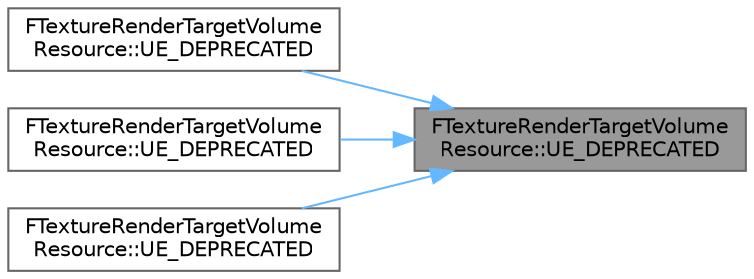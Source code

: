 digraph "FTextureRenderTargetVolumeResource::UE_DEPRECATED"
{
 // INTERACTIVE_SVG=YES
 // LATEX_PDF_SIZE
  bgcolor="transparent";
  edge [fontname=Helvetica,fontsize=10,labelfontname=Helvetica,labelfontsize=10];
  node [fontname=Helvetica,fontsize=10,shape=box,height=0.2,width=0.4];
  rankdir="RL";
  Node1 [id="Node000001",label="FTextureRenderTargetVolume\lResource::UE_DEPRECATED",height=0.2,width=0.4,color="gray40", fillcolor="grey60", style="filled", fontcolor="black",tooltip="Copy the texels of a single depth slice of the volume into an array."];
  Node1 -> Node2 [id="edge1_Node000001_Node000002",dir="back",color="steelblue1",style="solid",tooltip=" "];
  Node2 [id="Node000002",label="FTextureRenderTargetVolume\lResource::UE_DEPRECATED",height=0.2,width=0.4,color="grey40", fillcolor="white", style="filled",URL="$dc/ddc/classFTextureRenderTargetVolumeResource.html#ad560fefd27e7ae11a1c50c43abfe4802",tooltip=" "];
  Node1 -> Node3 [id="edge2_Node000001_Node000003",dir="back",color="steelblue1",style="solid",tooltip=" "];
  Node3 [id="Node000003",label="FTextureRenderTargetVolume\lResource::UE_DEPRECATED",height=0.2,width=0.4,color="grey40", fillcolor="white", style="filled",URL="$dc/ddc/classFTextureRenderTargetVolumeResource.html#a4637951fc1777382e9191a341674c1a4",tooltip=" "];
  Node1 -> Node4 [id="edge3_Node000001_Node000004",dir="back",color="steelblue1",style="solid",tooltip=" "];
  Node4 [id="Node000004",label="FTextureRenderTargetVolume\lResource::UE_DEPRECATED",height=0.2,width=0.4,color="grey40", fillcolor="white", style="filled",URL="$dc/ddc/classFTextureRenderTargetVolumeResource.html#a3f8cc608f8be64bf5e24eec57edf1700",tooltip="Copy the texels of a single depth slice of the cube into an array."];
}
